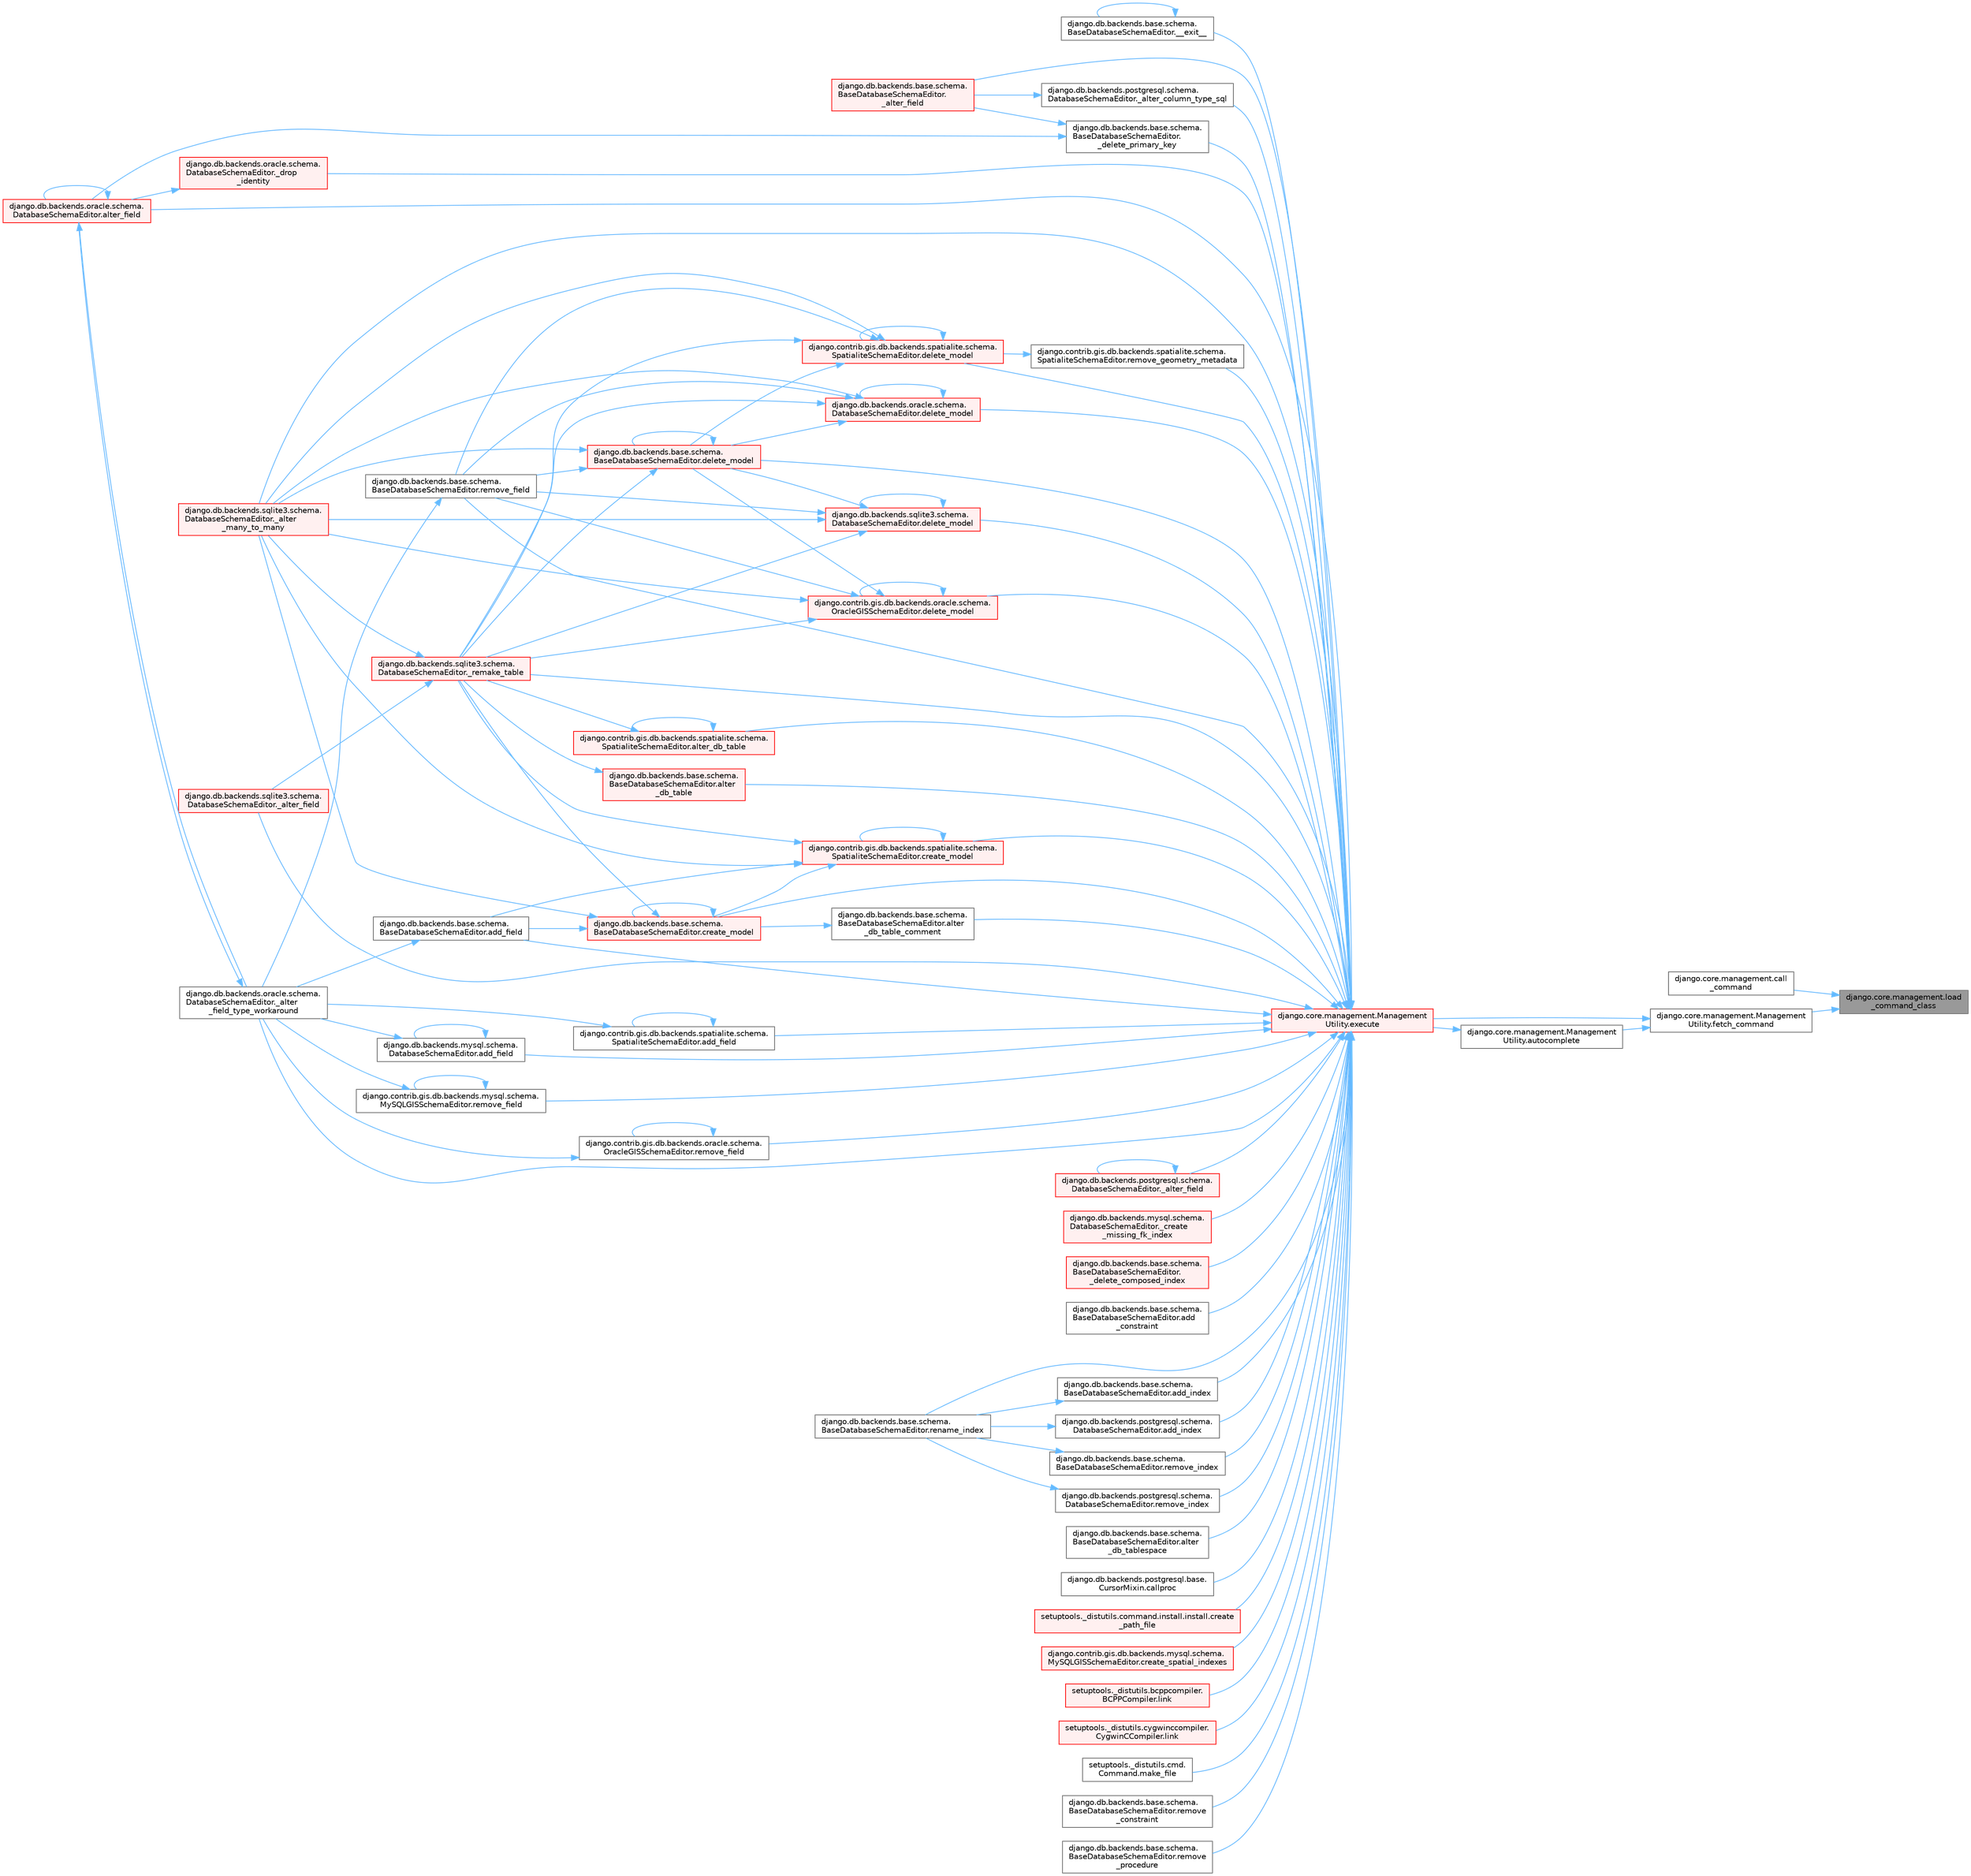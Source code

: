 digraph "django.core.management.load_command_class"
{
 // LATEX_PDF_SIZE
  bgcolor="transparent";
  edge [fontname=Helvetica,fontsize=10,labelfontname=Helvetica,labelfontsize=10];
  node [fontname=Helvetica,fontsize=10,shape=box,height=0.2,width=0.4];
  rankdir="RL";
  Node1 [id="Node000001",label="django.core.management.load\l_command_class",height=0.2,width=0.4,color="gray40", fillcolor="grey60", style="filled", fontcolor="black",tooltip=" "];
  Node1 -> Node2 [id="edge1_Node000001_Node000002",dir="back",color="steelblue1",style="solid",tooltip=" "];
  Node2 [id="Node000002",label="django.core.management.call\l_command",height=0.2,width=0.4,color="grey40", fillcolor="white", style="filled",URL="$namespacedjango_1_1core_1_1management.html#a4baae834f788d5080a59b2c4ebc21778",tooltip=" "];
  Node1 -> Node3 [id="edge2_Node000001_Node000003",dir="back",color="steelblue1",style="solid",tooltip=" "];
  Node3 [id="Node000003",label="django.core.management.Management\lUtility.fetch_command",height=0.2,width=0.4,color="grey40", fillcolor="white", style="filled",URL="$classdjango_1_1core_1_1management_1_1_management_utility.html#a54b9b7d0e998e5780191d5ebccfa7055",tooltip=" "];
  Node3 -> Node4 [id="edge3_Node000003_Node000004",dir="back",color="steelblue1",style="solid",tooltip=" "];
  Node4 [id="Node000004",label="django.core.management.Management\lUtility.autocomplete",height=0.2,width=0.4,color="grey40", fillcolor="white", style="filled",URL="$classdjango_1_1core_1_1management_1_1_management_utility.html#a47efd4cdec3728448147e489215d3558",tooltip=" "];
  Node4 -> Node5 [id="edge4_Node000004_Node000005",dir="back",color="steelblue1",style="solid",tooltip=" "];
  Node5 [id="Node000005",label="django.core.management.Management\lUtility.execute",height=0.2,width=0.4,color="red", fillcolor="#FFF0F0", style="filled",URL="$classdjango_1_1core_1_1management_1_1_management_utility.html#ab2752203019f6a6274c55e096770c008",tooltip=" "];
  Node5 -> Node6 [id="edge5_Node000005_Node000006",dir="back",color="steelblue1",style="solid",tooltip=" "];
  Node6 [id="Node000006",label="django.db.backends.base.schema.\lBaseDatabaseSchemaEditor.__exit__",height=0.2,width=0.4,color="grey40", fillcolor="white", style="filled",URL="$classdjango_1_1db_1_1backends_1_1base_1_1schema_1_1_base_database_schema_editor.html#adc641c3cf336c3cba5f945841b7d5790",tooltip=" "];
  Node6 -> Node6 [id="edge6_Node000006_Node000006",dir="back",color="steelblue1",style="solid",tooltip=" "];
  Node5 -> Node7 [id="edge7_Node000005_Node000007",dir="back",color="steelblue1",style="solid",tooltip=" "];
  Node7 [id="Node000007",label="django.db.backends.postgresql.schema.\lDatabaseSchemaEditor._alter_column_type_sql",height=0.2,width=0.4,color="grey40", fillcolor="white", style="filled",URL="$classdjango_1_1db_1_1backends_1_1postgresql_1_1schema_1_1_database_schema_editor.html#addb09171be88c149496b00e7d217d186",tooltip=" "];
  Node7 -> Node8 [id="edge8_Node000007_Node000008",dir="back",color="steelblue1",style="solid",tooltip=" "];
  Node8 [id="Node000008",label="django.db.backends.base.schema.\lBaseDatabaseSchemaEditor.\l_alter_field",height=0.2,width=0.4,color="red", fillcolor="#FFF0F0", style="filled",URL="$classdjango_1_1db_1_1backends_1_1base_1_1schema_1_1_base_database_schema_editor.html#afcda33e5b1eb760a5a66c09033f1b75c",tooltip=" "];
  Node5 -> Node8 [id="edge9_Node000005_Node000008",dir="back",color="steelblue1",style="solid",tooltip=" "];
  Node5 -> Node13 [id="edge10_Node000005_Node000013",dir="back",color="steelblue1",style="solid",tooltip=" "];
  Node13 [id="Node000013",label="django.db.backends.postgresql.schema.\lDatabaseSchemaEditor._alter_field",height=0.2,width=0.4,color="red", fillcolor="#FFF0F0", style="filled",URL="$classdjango_1_1db_1_1backends_1_1postgresql_1_1schema_1_1_database_schema_editor.html#a143eb4ff7fc0f555417eb054bb91c41d",tooltip=" "];
  Node13 -> Node13 [id="edge11_Node000013_Node000013",dir="back",color="steelblue1",style="solid",tooltip=" "];
  Node5 -> Node14 [id="edge12_Node000005_Node000014",dir="back",color="steelblue1",style="solid",tooltip=" "];
  Node14 [id="Node000014",label="django.db.backends.sqlite3.schema.\lDatabaseSchemaEditor._alter_field",height=0.2,width=0.4,color="red", fillcolor="#FFF0F0", style="filled",URL="$classdjango_1_1db_1_1backends_1_1sqlite3_1_1schema_1_1_database_schema_editor.html#ab256c1d60756ea054e7249a3aa80d43b",tooltip=" "];
  Node5 -> Node12 [id="edge13_Node000005_Node000012",dir="back",color="steelblue1",style="solid",tooltip=" "];
  Node12 [id="Node000012",label="django.db.backends.oracle.schema.\lDatabaseSchemaEditor._alter\l_field_type_workaround",height=0.2,width=0.4,color="grey40", fillcolor="white", style="filled",URL="$classdjango_1_1db_1_1backends_1_1oracle_1_1schema_1_1_database_schema_editor.html#a78bc314f7e1030c1ef072c72a185ebd5",tooltip=" "];
  Node12 -> Node11 [id="edge14_Node000012_Node000011",dir="back",color="steelblue1",style="solid",tooltip=" "];
  Node11 [id="Node000011",label="django.db.backends.oracle.schema.\lDatabaseSchemaEditor.alter_field",height=0.2,width=0.4,color="red", fillcolor="#FFF0F0", style="filled",URL="$classdjango_1_1db_1_1backends_1_1oracle_1_1schema_1_1_database_schema_editor.html#abeddc040d6a7af1ca57aee72ee85784f",tooltip=" "];
  Node11 -> Node12 [id="edge15_Node000011_Node000012",dir="back",color="steelblue1",style="solid",tooltip=" "];
  Node11 -> Node11 [id="edge16_Node000011_Node000011",dir="back",color="steelblue1",style="solid",tooltip=" "];
  Node5 -> Node15 [id="edge17_Node000005_Node000015",dir="back",color="steelblue1",style="solid",tooltip=" "];
  Node15 [id="Node000015",label="django.db.backends.sqlite3.schema.\lDatabaseSchemaEditor._alter\l_many_to_many",height=0.2,width=0.4,color="red", fillcolor="#FFF0F0", style="filled",URL="$classdjango_1_1db_1_1backends_1_1sqlite3_1_1schema_1_1_database_schema_editor.html#a0eb5631cba4809779acc541260e47610",tooltip=" "];
  Node5 -> Node16 [id="edge18_Node000005_Node000016",dir="back",color="steelblue1",style="solid",tooltip=" "];
  Node16 [id="Node000016",label="django.db.backends.mysql.schema.\lDatabaseSchemaEditor._create\l_missing_fk_index",height=0.2,width=0.4,color="red", fillcolor="#FFF0F0", style="filled",URL="$classdjango_1_1db_1_1backends_1_1mysql_1_1schema_1_1_database_schema_editor.html#a1409fb923121da63909627d7bd8ea396",tooltip=" "];
  Node5 -> Node23 [id="edge19_Node000005_Node000023",dir="back",color="steelblue1",style="solid",tooltip=" "];
  Node23 [id="Node000023",label="django.db.backends.base.schema.\lBaseDatabaseSchemaEditor.\l_delete_composed_index",height=0.2,width=0.4,color="red", fillcolor="#FFF0F0", style="filled",URL="$classdjango_1_1db_1_1backends_1_1base_1_1schema_1_1_base_database_schema_editor.html#a83847fbdf8dec0e82dd6028e7b3171f1",tooltip=" "];
  Node5 -> Node24 [id="edge20_Node000005_Node000024",dir="back",color="steelblue1",style="solid",tooltip=" "];
  Node24 [id="Node000024",label="django.db.backends.base.schema.\lBaseDatabaseSchemaEditor.\l_delete_primary_key",height=0.2,width=0.4,color="grey40", fillcolor="white", style="filled",URL="$classdjango_1_1db_1_1backends_1_1base_1_1schema_1_1_base_database_schema_editor.html#a81047e315c7b3f3a5688d5d294491694",tooltip=" "];
  Node24 -> Node8 [id="edge21_Node000024_Node000008",dir="back",color="steelblue1",style="solid",tooltip=" "];
  Node24 -> Node11 [id="edge22_Node000024_Node000011",dir="back",color="steelblue1",style="solid",tooltip=" "];
  Node5 -> Node25 [id="edge23_Node000005_Node000025",dir="back",color="steelblue1",style="solid",tooltip=" "];
  Node25 [id="Node000025",label="django.db.backends.oracle.schema.\lDatabaseSchemaEditor._drop\l_identity",height=0.2,width=0.4,color="red", fillcolor="#FFF0F0", style="filled",URL="$classdjango_1_1db_1_1backends_1_1oracle_1_1schema_1_1_database_schema_editor.html#a215f07e8311d1fd657957c4dbba8cfde",tooltip=" "];
  Node25 -> Node11 [id="edge24_Node000025_Node000011",dir="back",color="steelblue1",style="solid",tooltip=" "];
  Node5 -> Node28 [id="edge25_Node000005_Node000028",dir="back",color="steelblue1",style="solid",tooltip=" "];
  Node28 [id="Node000028",label="django.db.backends.sqlite3.schema.\lDatabaseSchemaEditor._remake_table",height=0.2,width=0.4,color="red", fillcolor="#FFF0F0", style="filled",URL="$classdjango_1_1db_1_1backends_1_1sqlite3_1_1schema_1_1_database_schema_editor.html#a9b5b247b2cd836c48a65726025b45e11",tooltip=" "];
  Node28 -> Node14 [id="edge26_Node000028_Node000014",dir="back",color="steelblue1",style="solid",tooltip=" "];
  Node28 -> Node15 [id="edge27_Node000028_Node000015",dir="back",color="steelblue1",style="solid",tooltip=" "];
  Node5 -> Node34 [id="edge28_Node000005_Node000034",dir="back",color="steelblue1",style="solid",tooltip=" "];
  Node34 [id="Node000034",label="django.db.backends.base.schema.\lBaseDatabaseSchemaEditor.add\l_constraint",height=0.2,width=0.4,color="grey40", fillcolor="white", style="filled",URL="$classdjango_1_1db_1_1backends_1_1base_1_1schema_1_1_base_database_schema_editor.html#a017871908a4c3682551db6c19aa549d4",tooltip=" "];
  Node5 -> Node35 [id="edge29_Node000005_Node000035",dir="back",color="steelblue1",style="solid",tooltip=" "];
  Node35 [id="Node000035",label="django.contrib.gis.db.backends.spatialite.schema.\lSpatialiteSchemaEditor.add_field",height=0.2,width=0.4,color="grey40", fillcolor="white", style="filled",URL="$classdjango_1_1contrib_1_1gis_1_1db_1_1backends_1_1spatialite_1_1schema_1_1_spatialite_schema_editor.html#ac6c0a11c42d919d3c5cc74bb59d8dcfc",tooltip=" "];
  Node35 -> Node12 [id="edge30_Node000035_Node000012",dir="back",color="steelblue1",style="solid",tooltip=" "];
  Node35 -> Node35 [id="edge31_Node000035_Node000035",dir="back",color="steelblue1",style="solid",tooltip=" "];
  Node5 -> Node36 [id="edge32_Node000005_Node000036",dir="back",color="steelblue1",style="solid",tooltip=" "];
  Node36 [id="Node000036",label="django.db.backends.base.schema.\lBaseDatabaseSchemaEditor.add_field",height=0.2,width=0.4,color="grey40", fillcolor="white", style="filled",URL="$classdjango_1_1db_1_1backends_1_1base_1_1schema_1_1_base_database_schema_editor.html#affe03b0f7c180f8cb5759a5cff4f006a",tooltip=" "];
  Node36 -> Node12 [id="edge33_Node000036_Node000012",dir="back",color="steelblue1",style="solid",tooltip=" "];
  Node5 -> Node37 [id="edge34_Node000005_Node000037",dir="back",color="steelblue1",style="solid",tooltip=" "];
  Node37 [id="Node000037",label="django.db.backends.mysql.schema.\lDatabaseSchemaEditor.add_field",height=0.2,width=0.4,color="grey40", fillcolor="white", style="filled",URL="$classdjango_1_1db_1_1backends_1_1mysql_1_1schema_1_1_database_schema_editor.html#a2bb764c2fab516643cccf83b8865b410",tooltip=" "];
  Node37 -> Node12 [id="edge35_Node000037_Node000012",dir="back",color="steelblue1",style="solid",tooltip=" "];
  Node37 -> Node37 [id="edge36_Node000037_Node000037",dir="back",color="steelblue1",style="solid",tooltip=" "];
  Node5 -> Node38 [id="edge37_Node000005_Node000038",dir="back",color="steelblue1",style="solid",tooltip=" "];
  Node38 [id="Node000038",label="django.db.backends.base.schema.\lBaseDatabaseSchemaEditor.add_index",height=0.2,width=0.4,color="grey40", fillcolor="white", style="filled",URL="$classdjango_1_1db_1_1backends_1_1base_1_1schema_1_1_base_database_schema_editor.html#abc2d41f83d865510442ebead47b3ed96",tooltip=" "];
  Node38 -> Node22 [id="edge38_Node000038_Node000022",dir="back",color="steelblue1",style="solid",tooltip=" "];
  Node22 [id="Node000022",label="django.db.backends.base.schema.\lBaseDatabaseSchemaEditor.rename_index",height=0.2,width=0.4,color="grey40", fillcolor="white", style="filled",URL="$classdjango_1_1db_1_1backends_1_1base_1_1schema_1_1_base_database_schema_editor.html#a8e3b9af9743243db37771266a61f11e2",tooltip=" "];
  Node5 -> Node39 [id="edge39_Node000005_Node000039",dir="back",color="steelblue1",style="solid",tooltip=" "];
  Node39 [id="Node000039",label="django.db.backends.postgresql.schema.\lDatabaseSchemaEditor.add_index",height=0.2,width=0.4,color="grey40", fillcolor="white", style="filled",URL="$classdjango_1_1db_1_1backends_1_1postgresql_1_1schema_1_1_database_schema_editor.html#acc6cde4ca005b9128ef4a9e9b556b3b0",tooltip=" "];
  Node39 -> Node22 [id="edge40_Node000039_Node000022",dir="back",color="steelblue1",style="solid",tooltip=" "];
  Node5 -> Node40 [id="edge41_Node000005_Node000040",dir="back",color="steelblue1",style="solid",tooltip=" "];
  Node40 [id="Node000040",label="django.contrib.gis.db.backends.spatialite.schema.\lSpatialiteSchemaEditor.alter_db_table",height=0.2,width=0.4,color="red", fillcolor="#FFF0F0", style="filled",URL="$classdjango_1_1contrib_1_1gis_1_1db_1_1backends_1_1spatialite_1_1schema_1_1_spatialite_schema_editor.html#a3c238b03e587be42747e3a128cd44946",tooltip=" "];
  Node40 -> Node28 [id="edge42_Node000040_Node000028",dir="back",color="steelblue1",style="solid",tooltip=" "];
  Node40 -> Node40 [id="edge43_Node000040_Node000040",dir="back",color="steelblue1",style="solid",tooltip=" "];
  Node5 -> Node41 [id="edge44_Node000005_Node000041",dir="back",color="steelblue1",style="solid",tooltip=" "];
  Node41 [id="Node000041",label="django.db.backends.base.schema.\lBaseDatabaseSchemaEditor.alter\l_db_table",height=0.2,width=0.4,color="red", fillcolor="#FFF0F0", style="filled",URL="$classdjango_1_1db_1_1backends_1_1base_1_1schema_1_1_base_database_schema_editor.html#a6975136cc10a20541aed6b53fea99565",tooltip=" "];
  Node41 -> Node28 [id="edge45_Node000041_Node000028",dir="back",color="steelblue1",style="solid",tooltip=" "];
  Node5 -> Node42 [id="edge46_Node000005_Node000042",dir="back",color="steelblue1",style="solid",tooltip=" "];
  Node42 [id="Node000042",label="django.db.backends.base.schema.\lBaseDatabaseSchemaEditor.alter\l_db_table_comment",height=0.2,width=0.4,color="grey40", fillcolor="white", style="filled",URL="$classdjango_1_1db_1_1backends_1_1base_1_1schema_1_1_base_database_schema_editor.html#a788ba4cf1ea36f15a1b1d7a11b8d31a1",tooltip=" "];
  Node42 -> Node43 [id="edge47_Node000042_Node000043",dir="back",color="steelblue1",style="solid",tooltip=" "];
  Node43 [id="Node000043",label="django.db.backends.base.schema.\lBaseDatabaseSchemaEditor.create_model",height=0.2,width=0.4,color="red", fillcolor="#FFF0F0", style="filled",URL="$classdjango_1_1db_1_1backends_1_1base_1_1schema_1_1_base_database_schema_editor.html#a802611d84fc67073227f245b7e881331",tooltip=" "];
  Node43 -> Node15 [id="edge48_Node000043_Node000015",dir="back",color="steelblue1",style="solid",tooltip=" "];
  Node43 -> Node28 [id="edge49_Node000043_Node000028",dir="back",color="steelblue1",style="solid",tooltip=" "];
  Node43 -> Node36 [id="edge50_Node000043_Node000036",dir="back",color="steelblue1",style="solid",tooltip=" "];
  Node43 -> Node43 [id="edge51_Node000043_Node000043",dir="back",color="steelblue1",style="solid",tooltip=" "];
  Node5 -> Node44 [id="edge52_Node000005_Node000044",dir="back",color="steelblue1",style="solid",tooltip=" "];
  Node44 [id="Node000044",label="django.db.backends.base.schema.\lBaseDatabaseSchemaEditor.alter\l_db_tablespace",height=0.2,width=0.4,color="grey40", fillcolor="white", style="filled",URL="$classdjango_1_1db_1_1backends_1_1base_1_1schema_1_1_base_database_schema_editor.html#ac93f875aaebf90f4c28d2ec8f963acdd",tooltip=" "];
  Node5 -> Node11 [id="edge53_Node000005_Node000011",dir="back",color="steelblue1",style="solid",tooltip=" "];
  Node5 -> Node45 [id="edge54_Node000005_Node000045",dir="back",color="steelblue1",style="solid",tooltip=" "];
  Node45 [id="Node000045",label="django.db.backends.postgresql.base.\lCursorMixin.callproc",height=0.2,width=0.4,color="grey40", fillcolor="white", style="filled",URL="$classdjango_1_1db_1_1backends_1_1postgresql_1_1base_1_1_cursor_mixin.html#a47ae60510118aff959f7ee3bc049cdcd",tooltip=" "];
  Node5 -> Node46 [id="edge55_Node000005_Node000046",dir="back",color="steelblue1",style="solid",tooltip=" "];
  Node46 [id="Node000046",label="django.contrib.gis.db.backends.spatialite.schema.\lSpatialiteSchemaEditor.create_model",height=0.2,width=0.4,color="red", fillcolor="#FFF0F0", style="filled",URL="$classdjango_1_1contrib_1_1gis_1_1db_1_1backends_1_1spatialite_1_1schema_1_1_spatialite_schema_editor.html#a19b94a34b1e1e5fc3cd38c736f21f025",tooltip=" "];
  Node46 -> Node15 [id="edge56_Node000046_Node000015",dir="back",color="steelblue1",style="solid",tooltip=" "];
  Node46 -> Node28 [id="edge57_Node000046_Node000028",dir="back",color="steelblue1",style="solid",tooltip=" "];
  Node46 -> Node36 [id="edge58_Node000046_Node000036",dir="back",color="steelblue1",style="solid",tooltip=" "];
  Node46 -> Node46 [id="edge59_Node000046_Node000046",dir="back",color="steelblue1",style="solid",tooltip=" "];
  Node46 -> Node43 [id="edge60_Node000046_Node000043",dir="back",color="steelblue1",style="solid",tooltip=" "];
  Node5 -> Node43 [id="edge61_Node000005_Node000043",dir="back",color="steelblue1",style="solid",tooltip=" "];
  Node5 -> Node47 [id="edge62_Node000005_Node000047",dir="back",color="steelblue1",style="solid",tooltip=" "];
  Node47 [id="Node000047",label="setuptools._distutils.command.install.install.create\l_path_file",height=0.2,width=0.4,color="red", fillcolor="#FFF0F0", style="filled",URL="$classsetuptools_1_1__distutils_1_1command_1_1install_1_1install.html#ae5b9163a32dec1fd8d16c029acf46364",tooltip=" "];
  Node5 -> Node53 [id="edge63_Node000005_Node000053",dir="back",color="steelblue1",style="solid",tooltip=" "];
  Node53 [id="Node000053",label="django.contrib.gis.db.backends.mysql.schema.\lMySQLGISSchemaEditor.create_spatial_indexes",height=0.2,width=0.4,color="red", fillcolor="#FFF0F0", style="filled",URL="$classdjango_1_1contrib_1_1gis_1_1db_1_1backends_1_1mysql_1_1schema_1_1_my_s_q_l_g_i_s_schema_editor.html#ab01e4e9753b9691b274cfe31c800fb87",tooltip=" "];
  Node5 -> Node56 [id="edge64_Node000005_Node000056",dir="back",color="steelblue1",style="solid",tooltip=" "];
  Node56 [id="Node000056",label="django.contrib.gis.db.backends.oracle.schema.\lOracleGISSchemaEditor.delete_model",height=0.2,width=0.4,color="red", fillcolor="#FFF0F0", style="filled",URL="$classdjango_1_1contrib_1_1gis_1_1db_1_1backends_1_1oracle_1_1schema_1_1_oracle_g_i_s_schema_editor.html#a7e204de51c85be33515ce57fa48849df",tooltip=" "];
  Node56 -> Node15 [id="edge65_Node000056_Node000015",dir="back",color="steelblue1",style="solid",tooltip=" "];
  Node56 -> Node28 [id="edge66_Node000056_Node000028",dir="back",color="steelblue1",style="solid",tooltip=" "];
  Node56 -> Node56 [id="edge67_Node000056_Node000056",dir="back",color="steelblue1",style="solid",tooltip=" "];
  Node56 -> Node59 [id="edge68_Node000056_Node000059",dir="back",color="steelblue1",style="solid",tooltip=" "];
  Node59 [id="Node000059",label="django.db.backends.base.schema.\lBaseDatabaseSchemaEditor.delete_model",height=0.2,width=0.4,color="red", fillcolor="#FFF0F0", style="filled",URL="$classdjango_1_1db_1_1backends_1_1base_1_1schema_1_1_base_database_schema_editor.html#a4685be374dca3bb40806d579c17c4a71",tooltip=" "];
  Node59 -> Node15 [id="edge69_Node000059_Node000015",dir="back",color="steelblue1",style="solid",tooltip=" "];
  Node59 -> Node28 [id="edge70_Node000059_Node000028",dir="back",color="steelblue1",style="solid",tooltip=" "];
  Node59 -> Node59 [id="edge71_Node000059_Node000059",dir="back",color="steelblue1",style="solid",tooltip=" "];
  Node59 -> Node60 [id="edge72_Node000059_Node000060",dir="back",color="steelblue1",style="solid",tooltip=" "];
  Node60 [id="Node000060",label="django.db.backends.base.schema.\lBaseDatabaseSchemaEditor.remove_field",height=0.2,width=0.4,color="grey40", fillcolor="white", style="filled",URL="$classdjango_1_1db_1_1backends_1_1base_1_1schema_1_1_base_database_schema_editor.html#a962851f801c541e11c9ad9265bfe3347",tooltip=" "];
  Node60 -> Node12 [id="edge73_Node000060_Node000012",dir="back",color="steelblue1",style="solid",tooltip=" "];
  Node56 -> Node60 [id="edge74_Node000056_Node000060",dir="back",color="steelblue1",style="solid",tooltip=" "];
  Node5 -> Node61 [id="edge75_Node000005_Node000061",dir="back",color="steelblue1",style="solid",tooltip=" "];
  Node61 [id="Node000061",label="django.contrib.gis.db.backends.spatialite.schema.\lSpatialiteSchemaEditor.delete_model",height=0.2,width=0.4,color="red", fillcolor="#FFF0F0", style="filled",URL="$classdjango_1_1contrib_1_1gis_1_1db_1_1backends_1_1spatialite_1_1schema_1_1_spatialite_schema_editor.html#a1d324c35e2535b9adf7cbecb68fe761d",tooltip=" "];
  Node61 -> Node15 [id="edge76_Node000061_Node000015",dir="back",color="steelblue1",style="solid",tooltip=" "];
  Node61 -> Node28 [id="edge77_Node000061_Node000028",dir="back",color="steelblue1",style="solid",tooltip=" "];
  Node61 -> Node61 [id="edge78_Node000061_Node000061",dir="back",color="steelblue1",style="solid",tooltip=" "];
  Node61 -> Node59 [id="edge79_Node000061_Node000059",dir="back",color="steelblue1",style="solid",tooltip=" "];
  Node61 -> Node60 [id="edge80_Node000061_Node000060",dir="back",color="steelblue1",style="solid",tooltip=" "];
  Node5 -> Node59 [id="edge81_Node000005_Node000059",dir="back",color="steelblue1",style="solid",tooltip=" "];
  Node5 -> Node62 [id="edge82_Node000005_Node000062",dir="back",color="steelblue1",style="solid",tooltip=" "];
  Node62 [id="Node000062",label="django.db.backends.oracle.schema.\lDatabaseSchemaEditor.delete_model",height=0.2,width=0.4,color="red", fillcolor="#FFF0F0", style="filled",URL="$classdjango_1_1db_1_1backends_1_1oracle_1_1schema_1_1_database_schema_editor.html#ab50218126d3c815cba56fe0387a8dcba",tooltip=" "];
  Node62 -> Node15 [id="edge83_Node000062_Node000015",dir="back",color="steelblue1",style="solid",tooltip=" "];
  Node62 -> Node28 [id="edge84_Node000062_Node000028",dir="back",color="steelblue1",style="solid",tooltip=" "];
  Node62 -> Node59 [id="edge85_Node000062_Node000059",dir="back",color="steelblue1",style="solid",tooltip=" "];
  Node62 -> Node62 [id="edge86_Node000062_Node000062",dir="back",color="steelblue1",style="solid",tooltip=" "];
  Node62 -> Node60 [id="edge87_Node000062_Node000060",dir="back",color="steelblue1",style="solid",tooltip=" "];
  Node5 -> Node63 [id="edge88_Node000005_Node000063",dir="back",color="steelblue1",style="solid",tooltip=" "];
  Node63 [id="Node000063",label="django.db.backends.sqlite3.schema.\lDatabaseSchemaEditor.delete_model",height=0.2,width=0.4,color="red", fillcolor="#FFF0F0", style="filled",URL="$classdjango_1_1db_1_1backends_1_1sqlite3_1_1schema_1_1_database_schema_editor.html#ace17666280378c6270bb6569941a67ad",tooltip=" "];
  Node63 -> Node15 [id="edge89_Node000063_Node000015",dir="back",color="steelblue1",style="solid",tooltip=" "];
  Node63 -> Node28 [id="edge90_Node000063_Node000028",dir="back",color="steelblue1",style="solid",tooltip=" "];
  Node63 -> Node59 [id="edge91_Node000063_Node000059",dir="back",color="steelblue1",style="solid",tooltip=" "];
  Node63 -> Node63 [id="edge92_Node000063_Node000063",dir="back",color="steelblue1",style="solid",tooltip=" "];
  Node63 -> Node60 [id="edge93_Node000063_Node000060",dir="back",color="steelblue1",style="solid",tooltip=" "];
  Node5 -> Node64 [id="edge94_Node000005_Node000064",dir="back",color="steelblue1",style="solid",tooltip=" "];
  Node64 [id="Node000064",label="setuptools._distutils.bcppcompiler.\lBCPPCompiler.link",height=0.2,width=0.4,color="red", fillcolor="#FFF0F0", style="filled",URL="$classsetuptools_1_1__distutils_1_1bcppcompiler_1_1_b_c_p_p_compiler.html#a9207773d36ecabdd197469c6dcff5e41",tooltip=" "];
  Node5 -> Node82 [id="edge95_Node000005_Node000082",dir="back",color="steelblue1",style="solid",tooltip=" "];
  Node82 [id="Node000082",label="setuptools._distutils.cygwinccompiler.\lCygwinCCompiler.link",height=0.2,width=0.4,color="red", fillcolor="#FFF0F0", style="filled",URL="$classsetuptools_1_1__distutils_1_1cygwinccompiler_1_1_cygwin_c_compiler.html#a90d2f2ffa74da0002fe22b41afc2cc2f",tooltip=" "];
  Node5 -> Node92 [id="edge96_Node000005_Node000092",dir="back",color="steelblue1",style="solid",tooltip=" "];
  Node92 [id="Node000092",label="setuptools._distutils.cmd.\lCommand.make_file",height=0.2,width=0.4,color="grey40", fillcolor="white", style="filled",URL="$classsetuptools_1_1__distutils_1_1cmd_1_1_command.html#a3165448f29bc3975e4443166b8ff2930",tooltip=" "];
  Node5 -> Node93 [id="edge97_Node000005_Node000093",dir="back",color="steelblue1",style="solid",tooltip=" "];
  Node93 [id="Node000093",label="django.db.backends.base.schema.\lBaseDatabaseSchemaEditor.remove\l_constraint",height=0.2,width=0.4,color="grey40", fillcolor="white", style="filled",URL="$classdjango_1_1db_1_1backends_1_1base_1_1schema_1_1_base_database_schema_editor.html#a686afe17ec7912aff8234454a6380d09",tooltip=" "];
  Node5 -> Node94 [id="edge98_Node000005_Node000094",dir="back",color="steelblue1",style="solid",tooltip=" "];
  Node94 [id="Node000094",label="django.contrib.gis.db.backends.mysql.schema.\lMySQLGISSchemaEditor.remove_field",height=0.2,width=0.4,color="grey40", fillcolor="white", style="filled",URL="$classdjango_1_1contrib_1_1gis_1_1db_1_1backends_1_1mysql_1_1schema_1_1_my_s_q_l_g_i_s_schema_editor.html#a42c4ccd16596ef9bc64369e876e66df3",tooltip=" "];
  Node94 -> Node12 [id="edge99_Node000094_Node000012",dir="back",color="steelblue1",style="solid",tooltip=" "];
  Node94 -> Node94 [id="edge100_Node000094_Node000094",dir="back",color="steelblue1",style="solid",tooltip=" "];
  Node5 -> Node95 [id="edge101_Node000005_Node000095",dir="back",color="steelblue1",style="solid",tooltip=" "];
  Node95 [id="Node000095",label="django.contrib.gis.db.backends.oracle.schema.\lOracleGISSchemaEditor.remove_field",height=0.2,width=0.4,color="grey40", fillcolor="white", style="filled",URL="$classdjango_1_1contrib_1_1gis_1_1db_1_1backends_1_1oracle_1_1schema_1_1_oracle_g_i_s_schema_editor.html#ae50523d90339ec103c8749d685f411bc",tooltip=" "];
  Node95 -> Node12 [id="edge102_Node000095_Node000012",dir="back",color="steelblue1",style="solid",tooltip=" "];
  Node95 -> Node95 [id="edge103_Node000095_Node000095",dir="back",color="steelblue1",style="solid",tooltip=" "];
  Node5 -> Node60 [id="edge104_Node000005_Node000060",dir="back",color="steelblue1",style="solid",tooltip=" "];
  Node5 -> Node96 [id="edge105_Node000005_Node000096",dir="back",color="steelblue1",style="solid",tooltip=" "];
  Node96 [id="Node000096",label="django.contrib.gis.db.backends.spatialite.schema.\lSpatialiteSchemaEditor.remove_geometry_metadata",height=0.2,width=0.4,color="grey40", fillcolor="white", style="filled",URL="$classdjango_1_1contrib_1_1gis_1_1db_1_1backends_1_1spatialite_1_1schema_1_1_spatialite_schema_editor.html#af84e611c69738b348c648f84fb45a890",tooltip=" "];
  Node96 -> Node61 [id="edge106_Node000096_Node000061",dir="back",color="steelblue1",style="solid",tooltip=" "];
  Node5 -> Node97 [id="edge107_Node000005_Node000097",dir="back",color="steelblue1",style="solid",tooltip=" "];
  Node97 [id="Node000097",label="django.db.backends.base.schema.\lBaseDatabaseSchemaEditor.remove_index",height=0.2,width=0.4,color="grey40", fillcolor="white", style="filled",URL="$classdjango_1_1db_1_1backends_1_1base_1_1schema_1_1_base_database_schema_editor.html#a289de919288906b2eb3d96d35513a335",tooltip=" "];
  Node97 -> Node22 [id="edge108_Node000097_Node000022",dir="back",color="steelblue1",style="solid",tooltip=" "];
  Node5 -> Node98 [id="edge109_Node000005_Node000098",dir="back",color="steelblue1",style="solid",tooltip=" "];
  Node98 [id="Node000098",label="django.db.backends.postgresql.schema.\lDatabaseSchemaEditor.remove_index",height=0.2,width=0.4,color="grey40", fillcolor="white", style="filled",URL="$classdjango_1_1db_1_1backends_1_1postgresql_1_1schema_1_1_database_schema_editor.html#a46a97fb0ae3be3bdcdbe0cb3a03fc10d",tooltip=" "];
  Node98 -> Node22 [id="edge110_Node000098_Node000022",dir="back",color="steelblue1",style="solid",tooltip=" "];
  Node5 -> Node99 [id="edge111_Node000005_Node000099",dir="back",color="steelblue1",style="solid",tooltip=" "];
  Node99 [id="Node000099",label="django.db.backends.base.schema.\lBaseDatabaseSchemaEditor.remove\l_procedure",height=0.2,width=0.4,color="grey40", fillcolor="white", style="filled",URL="$classdjango_1_1db_1_1backends_1_1base_1_1schema_1_1_base_database_schema_editor.html#a831fe134dd700c0c84c3229b704cec98",tooltip=" "];
  Node5 -> Node22 [id="edge112_Node000005_Node000022",dir="back",color="steelblue1",style="solid",tooltip=" "];
  Node3 -> Node5 [id="edge113_Node000003_Node000005",dir="back",color="steelblue1",style="solid",tooltip=" "];
}
